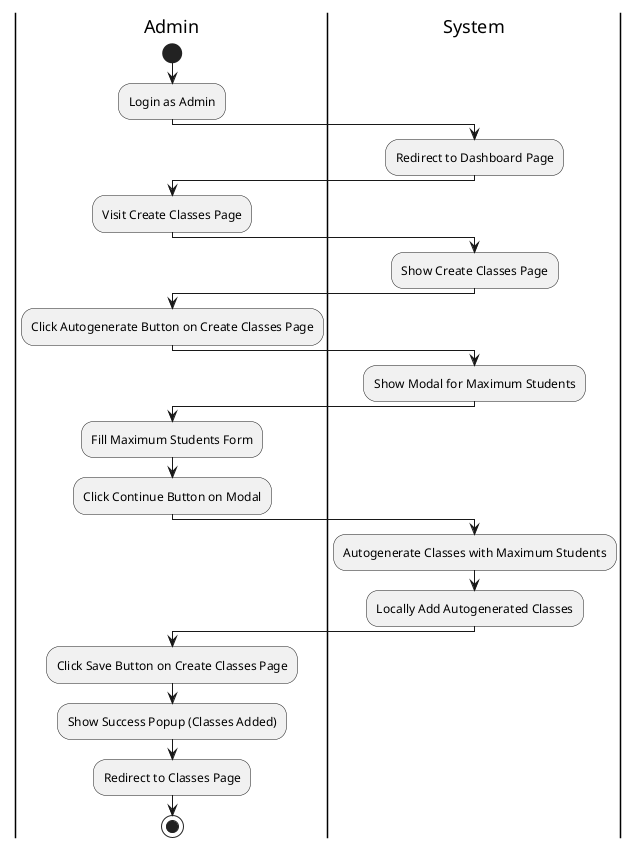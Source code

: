 @startuml Autogenerate Class
|Admin|
start
:Login as Admin;
|System|
:Redirect to Dashboard Page;
|Admin|
:Visit Create Classes Page;
|System|
:Show Create Classes Page;
|Admin|
:Click Autogenerate Button on Create Classes Page;
|System|
:Show Modal for Maximum Students;
|Admin|
:Fill Maximum Students Form;
:Click Continue Button on Modal;
|System|
:Autogenerate Classes with Maximum Students;
:Locally Add Autogenerated Classes;
|Admin|
:Click Save Button on Create Classes Page;
:Show Success Popup (Classes Added);
:Redirect to Classes Page;
stop
@enduml
